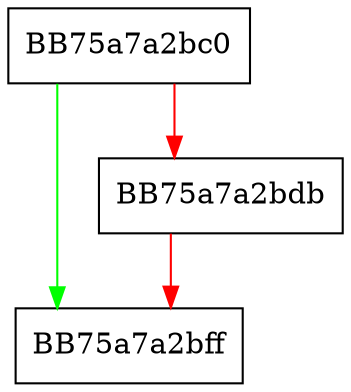 digraph set {
  node [shape="box"];
  graph [splines=ortho];
  BB75a7a2bc0 -> BB75a7a2bff [color="green"];
  BB75a7a2bc0 -> BB75a7a2bdb [color="red"];
  BB75a7a2bdb -> BB75a7a2bff [color="red"];
}